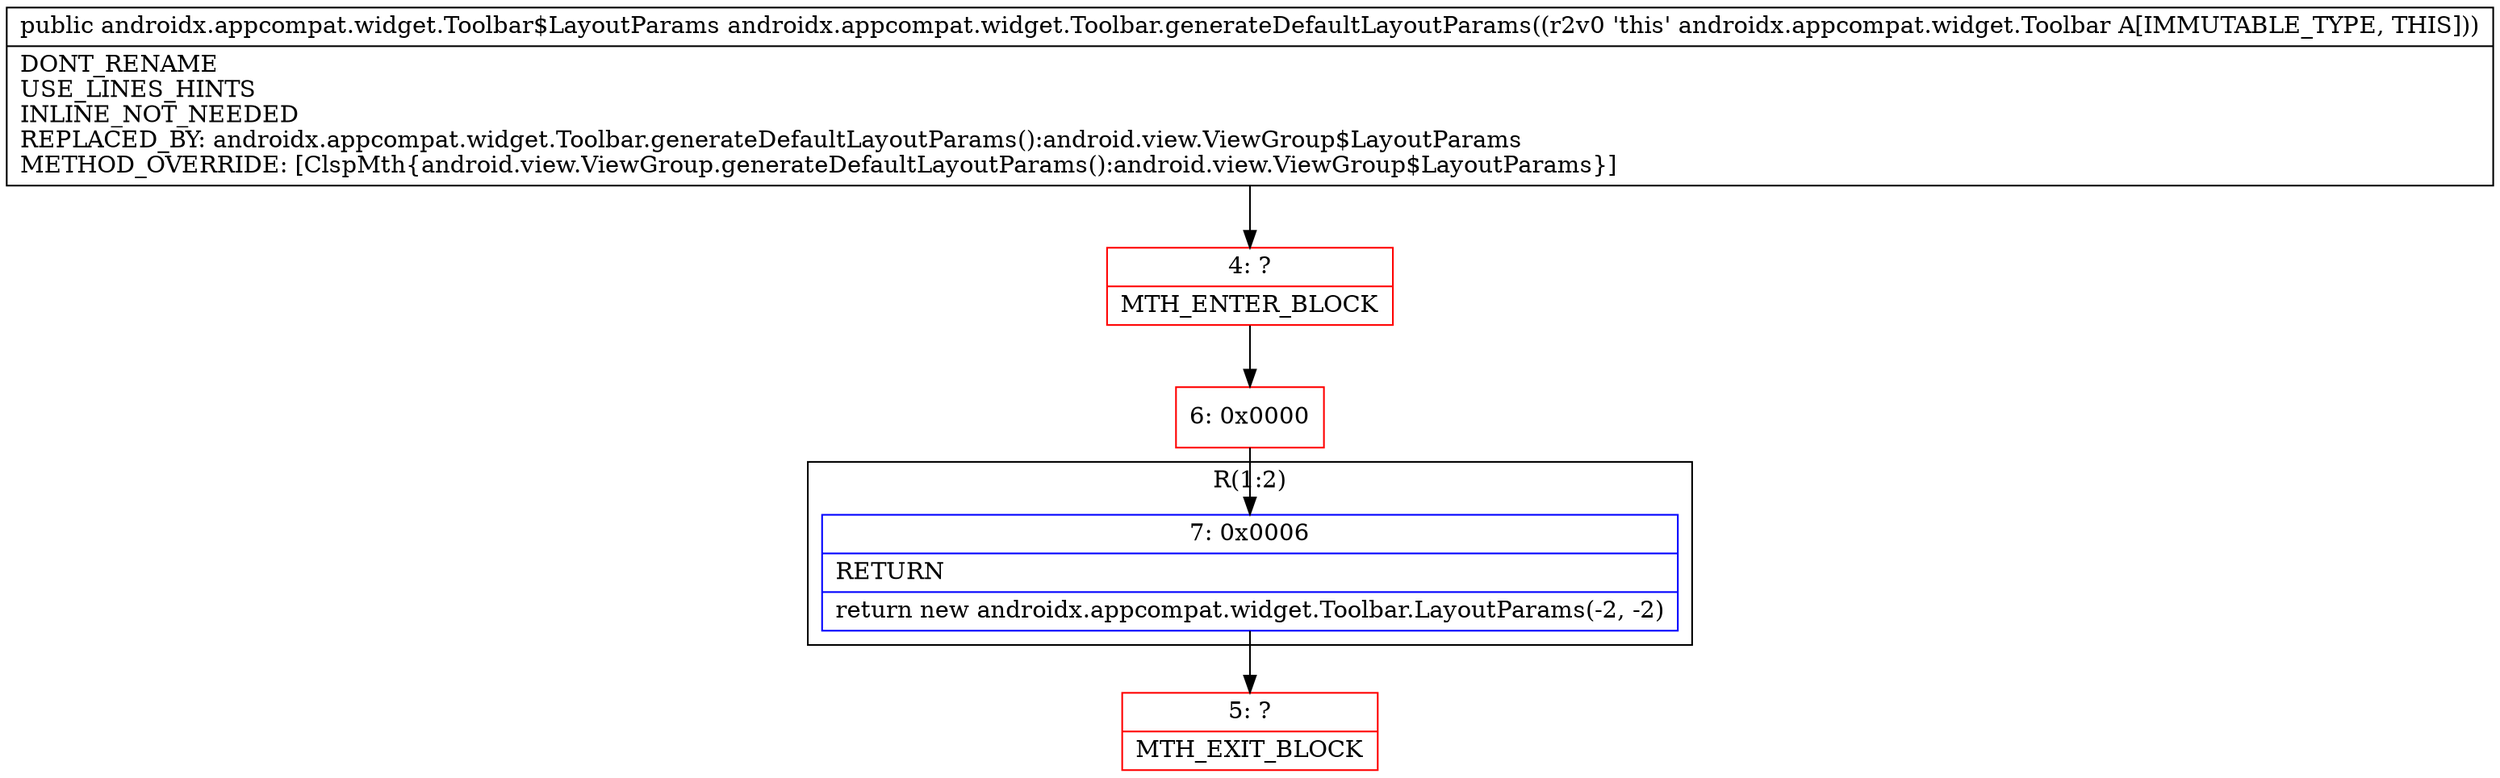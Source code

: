 digraph "CFG forandroidx.appcompat.widget.Toolbar.generateDefaultLayoutParams()Landroidx\/appcompat\/widget\/Toolbar$LayoutParams;" {
subgraph cluster_Region_260868171 {
label = "R(1:2)";
node [shape=record,color=blue];
Node_7 [shape=record,label="{7\:\ 0x0006|RETURN\l|return new androidx.appcompat.widget.Toolbar.LayoutParams(\-2, \-2)\l}"];
}
Node_4 [shape=record,color=red,label="{4\:\ ?|MTH_ENTER_BLOCK\l}"];
Node_6 [shape=record,color=red,label="{6\:\ 0x0000}"];
Node_5 [shape=record,color=red,label="{5\:\ ?|MTH_EXIT_BLOCK\l}"];
MethodNode[shape=record,label="{public androidx.appcompat.widget.Toolbar$LayoutParams androidx.appcompat.widget.Toolbar.generateDefaultLayoutParams((r2v0 'this' androidx.appcompat.widget.Toolbar A[IMMUTABLE_TYPE, THIS]))  | DONT_RENAME\lUSE_LINES_HINTS\lINLINE_NOT_NEEDED\lREPLACED_BY: androidx.appcompat.widget.Toolbar.generateDefaultLayoutParams():android.view.ViewGroup$LayoutParams\lMETHOD_OVERRIDE: [ClspMth\{android.view.ViewGroup.generateDefaultLayoutParams():android.view.ViewGroup$LayoutParams\}]\l}"];
MethodNode -> Node_4;Node_7 -> Node_5;
Node_4 -> Node_6;
Node_6 -> Node_7;
}

